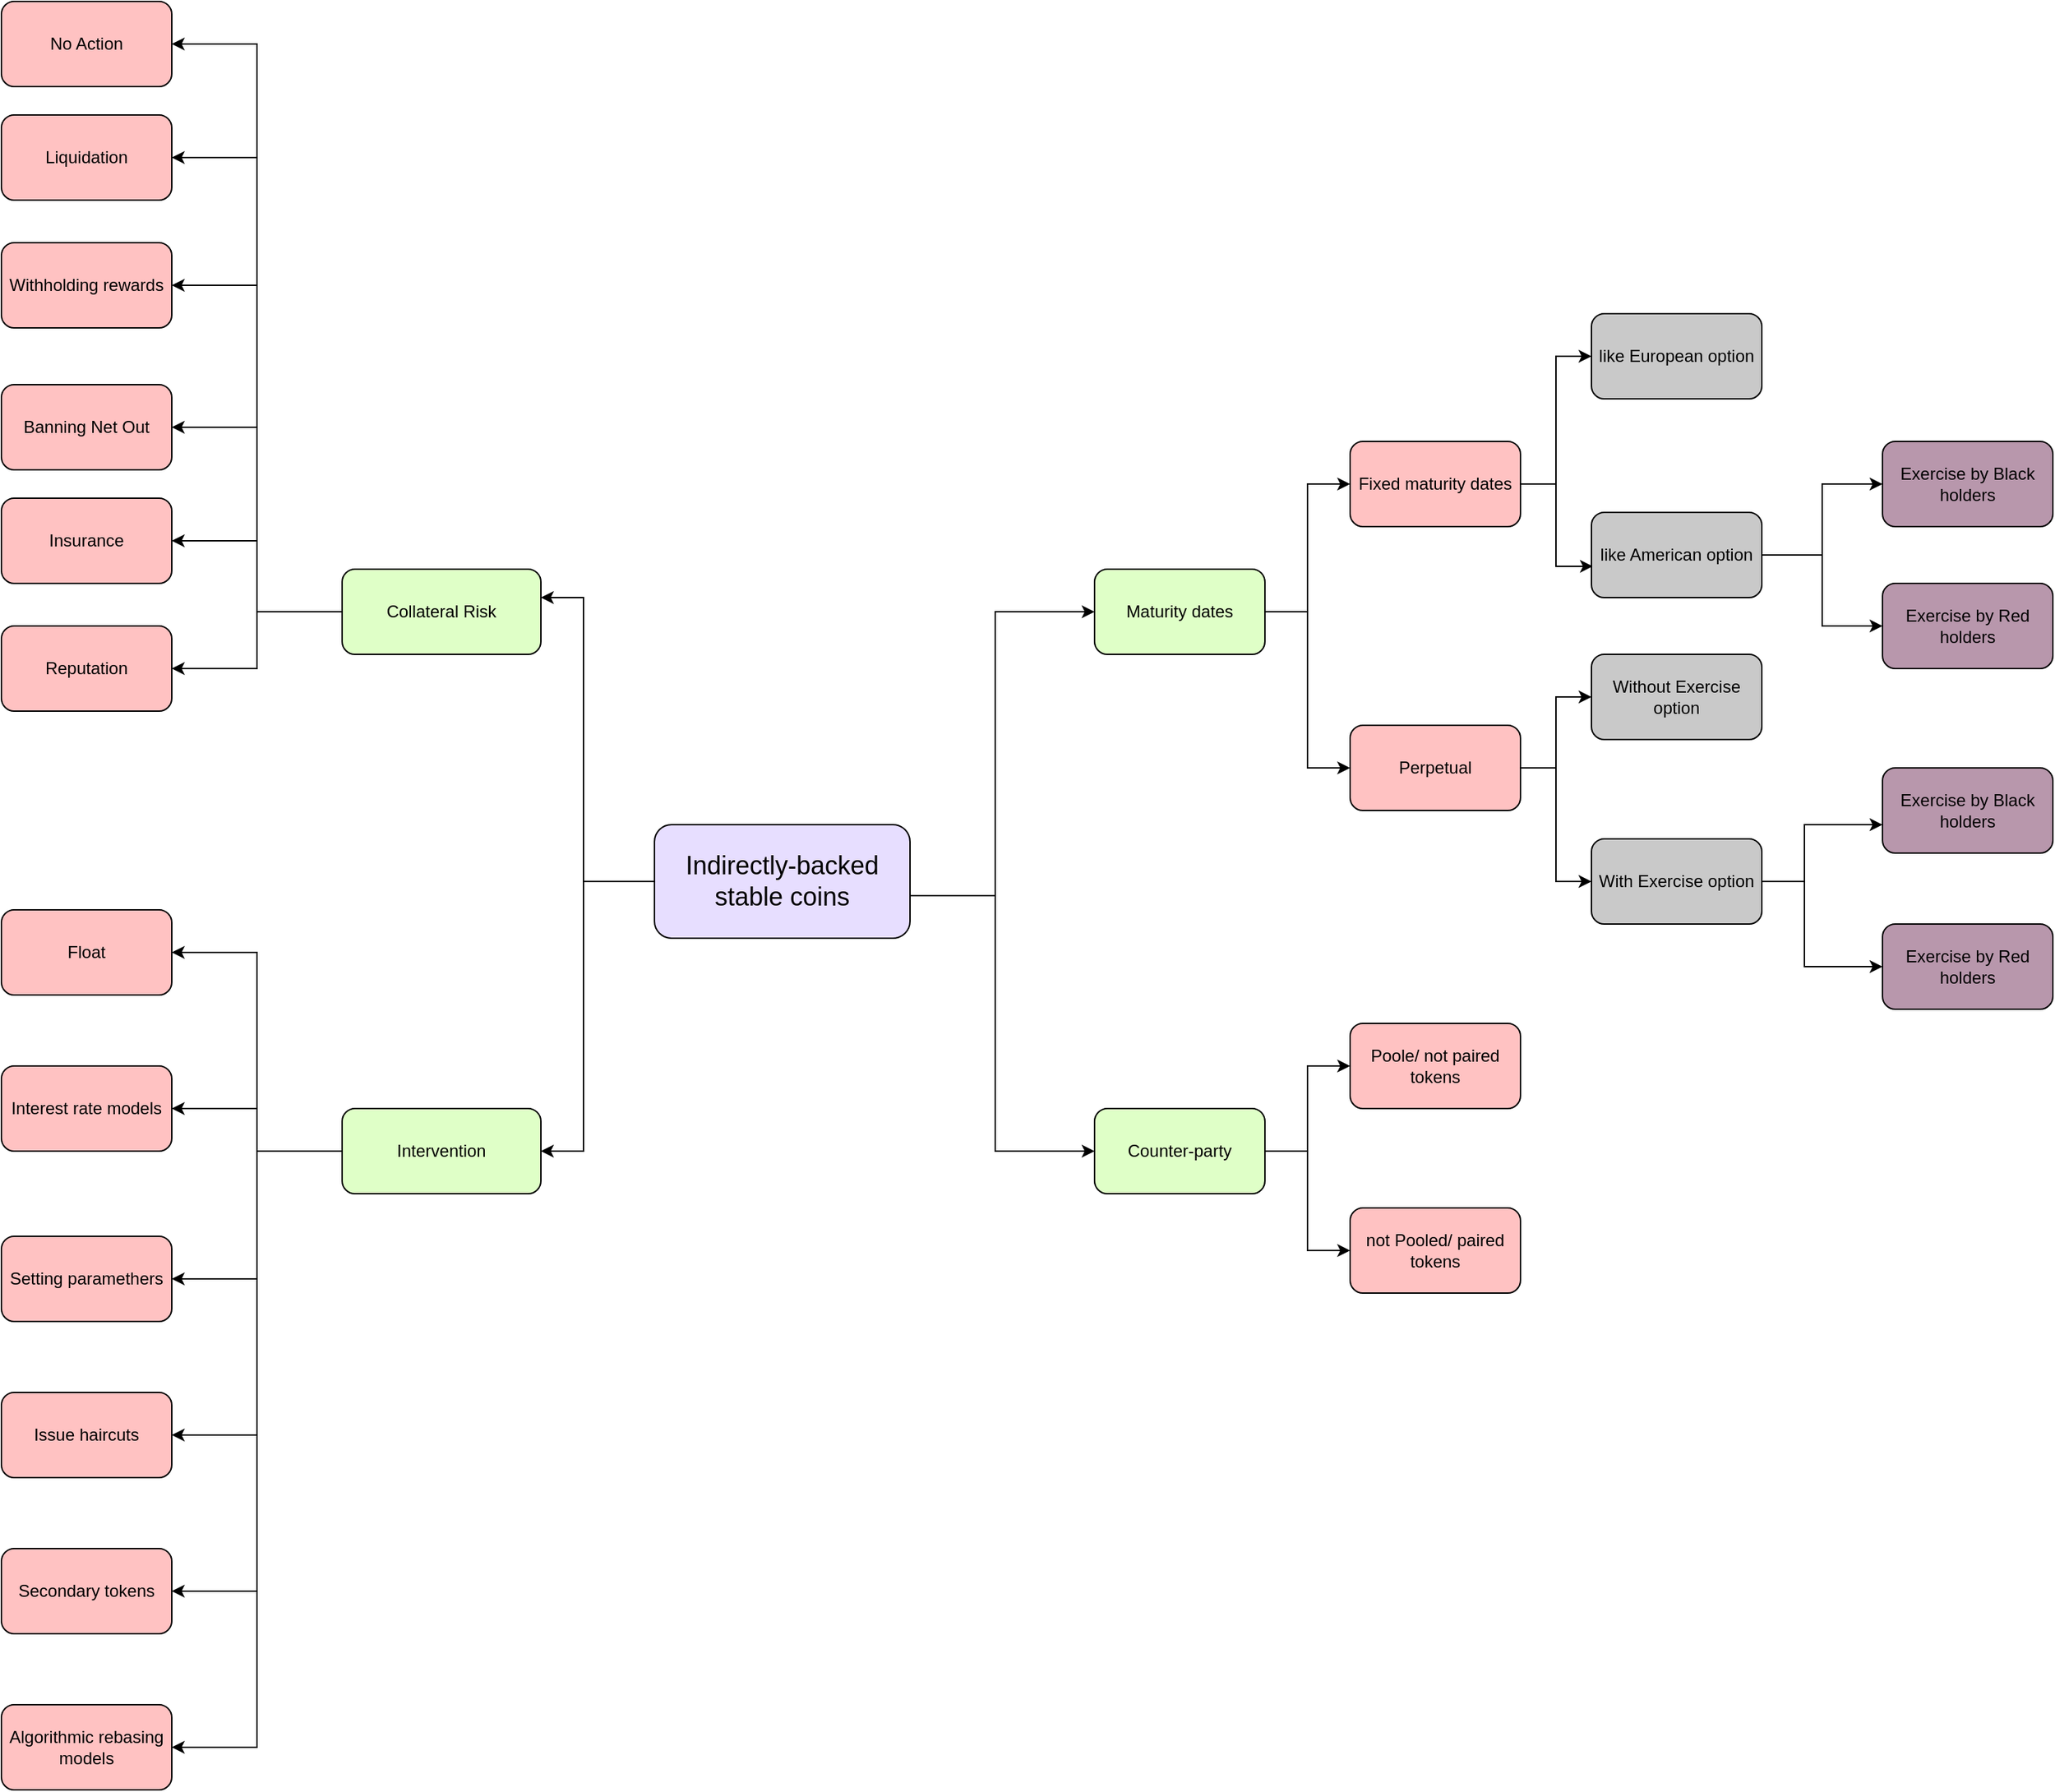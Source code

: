 <mxfile version="13.6.5" type="github">
  <diagram id="2uQqoEkiqC2BgaODXjGB" name="Page-1">
    <mxGraphModel dx="2726" dy="2013" grid="1" gridSize="10" guides="1" tooltips="1" connect="1" arrows="1" fold="1" page="1" pageScale="1" pageWidth="850" pageHeight="1100" math="0" shadow="0">
      <root>
        <mxCell id="0" />
        <mxCell id="1" parent="0" />
        <mxCell id="sYWOo44r3JNA4WwwBi4--15" style="edgeStyle=orthogonalEdgeStyle;rounded=0;orthogonalLoop=1;jettySize=auto;html=1;exitX=1;exitY=0.5;exitDx=0;exitDy=0;entryX=0;entryY=0.5;entryDx=0;entryDy=0;" edge="1" parent="1" source="sYWOo44r3JNA4WwwBi4--1" target="sYWOo44r3JNA4WwwBi4--4">
          <mxGeometry relative="1" as="geometry">
            <Array as="points">
              <mxPoint x="590" y="430" />
              <mxPoint x="650" y="430" />
              <mxPoint x="650" y="610" />
            </Array>
          </mxGeometry>
        </mxCell>
        <mxCell id="sYWOo44r3JNA4WwwBi4--21" style="edgeStyle=orthogonalEdgeStyle;rounded=0;orthogonalLoop=1;jettySize=auto;html=1;exitX=0;exitY=0.5;exitDx=0;exitDy=0;" edge="1" parent="1" source="sYWOo44r3JNA4WwwBi4--1" target="sYWOo44r3JNA4WwwBi4--3">
          <mxGeometry relative="1" as="geometry">
            <Array as="points">
              <mxPoint x="360" y="420" />
              <mxPoint x="360" y="220" />
            </Array>
          </mxGeometry>
        </mxCell>
        <mxCell id="sYWOo44r3JNA4WwwBi4--48" style="edgeStyle=orthogonalEdgeStyle;rounded=0;orthogonalLoop=1;jettySize=auto;html=1;entryX=0;entryY=0.5;entryDx=0;entryDy=0;" edge="1" parent="1" source="sYWOo44r3JNA4WwwBi4--1" target="sYWOo44r3JNA4WwwBi4--2">
          <mxGeometry relative="1" as="geometry">
            <Array as="points">
              <mxPoint x="650" y="430" />
            </Array>
          </mxGeometry>
        </mxCell>
        <mxCell id="sYWOo44r3JNA4WwwBi4--55" style="edgeStyle=orthogonalEdgeStyle;rounded=0;orthogonalLoop=1;jettySize=auto;html=1;entryX=1;entryY=0.5;entryDx=0;entryDy=0;" edge="1" parent="1" source="sYWOo44r3JNA4WwwBi4--1" target="sYWOo44r3JNA4WwwBi4--54">
          <mxGeometry relative="1" as="geometry">
            <Array as="points">
              <mxPoint x="360" y="420" />
              <mxPoint x="360" y="610" />
            </Array>
          </mxGeometry>
        </mxCell>
        <mxCell id="sYWOo44r3JNA4WwwBi4--1" value="&lt;div&gt;&lt;font style=&quot;font-size: 10px&quot;&gt;&lt;font style=&quot;font-size: 18px&quot;&gt;Indirectly-backed stable coins&lt;/font&gt;&lt;/font&gt;&lt;/div&gt;" style="rounded=1;whiteSpace=wrap;html=1;fillColor=#E7DEFF;" vertex="1" parent="1">
          <mxGeometry x="410" y="380" width="180" height="80" as="geometry" />
        </mxCell>
        <mxCell id="sYWOo44r3JNA4WwwBi4--8" style="edgeStyle=orthogonalEdgeStyle;rounded=0;orthogonalLoop=1;jettySize=auto;html=1;exitX=1;exitY=0.5;exitDx=0;exitDy=0;entryX=0;entryY=0.5;entryDx=0;entryDy=0;" edge="1" parent="1" source="sYWOo44r3JNA4WwwBi4--2" target="sYWOo44r3JNA4WwwBi4--6">
          <mxGeometry relative="1" as="geometry" />
        </mxCell>
        <mxCell id="sYWOo44r3JNA4WwwBi4--9" style="edgeStyle=orthogonalEdgeStyle;rounded=0;orthogonalLoop=1;jettySize=auto;html=1;entryX=0;entryY=0.5;entryDx=0;entryDy=0;" edge="1" parent="1" source="sYWOo44r3JNA4WwwBi4--2" target="sYWOo44r3JNA4WwwBi4--7">
          <mxGeometry relative="1" as="geometry" />
        </mxCell>
        <mxCell id="sYWOo44r3JNA4WwwBi4--2" value="Maturity dates" style="rounded=1;whiteSpace=wrap;html=1;fillColor=#DFFFC7;" vertex="1" parent="1">
          <mxGeometry x="720" y="200" width="120" height="60" as="geometry" />
        </mxCell>
        <mxCell id="sYWOo44r3JNA4WwwBi4--28" style="edgeStyle=orthogonalEdgeStyle;rounded=0;orthogonalLoop=1;jettySize=auto;html=1;entryX=1;entryY=0.5;entryDx=0;entryDy=0;" edge="1" parent="1" source="sYWOo44r3JNA4WwwBi4--3" target="sYWOo44r3JNA4WwwBi4--23">
          <mxGeometry relative="1" as="geometry" />
        </mxCell>
        <mxCell id="sYWOo44r3JNA4WwwBi4--29" style="edgeStyle=orthogonalEdgeStyle;rounded=0;orthogonalLoop=1;jettySize=auto;html=1;entryX=1;entryY=0.5;entryDx=0;entryDy=0;" edge="1" parent="1" source="sYWOo44r3JNA4WwwBi4--3" target="sYWOo44r3JNA4WwwBi4--24">
          <mxGeometry relative="1" as="geometry" />
        </mxCell>
        <mxCell id="sYWOo44r3JNA4WwwBi4--31" style="edgeStyle=orthogonalEdgeStyle;rounded=0;orthogonalLoop=1;jettySize=auto;html=1;entryX=1;entryY=0.5;entryDx=0;entryDy=0;" edge="1" parent="1" source="sYWOo44r3JNA4WwwBi4--3" target="sYWOo44r3JNA4WwwBi4--27">
          <mxGeometry relative="1" as="geometry" />
        </mxCell>
        <mxCell id="sYWOo44r3JNA4WwwBi4--32" style="edgeStyle=orthogonalEdgeStyle;rounded=0;orthogonalLoop=1;jettySize=auto;html=1;entryX=1;entryY=0.5;entryDx=0;entryDy=0;" edge="1" parent="1" source="sYWOo44r3JNA4WwwBi4--3" target="sYWOo44r3JNA4WwwBi4--26">
          <mxGeometry relative="1" as="geometry" />
        </mxCell>
        <mxCell id="sYWOo44r3JNA4WwwBi4--43" style="edgeStyle=orthogonalEdgeStyle;rounded=0;orthogonalLoop=1;jettySize=auto;html=1;entryX=1;entryY=0.5;entryDx=0;entryDy=0;" edge="1" parent="1" source="sYWOo44r3JNA4WwwBi4--3" target="sYWOo44r3JNA4WwwBi4--42">
          <mxGeometry relative="1" as="geometry" />
        </mxCell>
        <mxCell id="sYWOo44r3JNA4WwwBi4--53" style="edgeStyle=orthogonalEdgeStyle;rounded=0;orthogonalLoop=1;jettySize=auto;html=1;exitX=0;exitY=0.5;exitDx=0;exitDy=0;entryX=1;entryY=0.5;entryDx=0;entryDy=0;" edge="1" parent="1" source="sYWOo44r3JNA4WwwBi4--3" target="sYWOo44r3JNA4WwwBi4--25">
          <mxGeometry relative="1" as="geometry" />
        </mxCell>
        <mxCell id="sYWOo44r3JNA4WwwBi4--3" value="Collateral Risk" style="rounded=1;whiteSpace=wrap;html=1;fillColor=#DFFFC7;" vertex="1" parent="1">
          <mxGeometry x="190" y="200" width="140" height="60" as="geometry" />
        </mxCell>
        <mxCell id="sYWOo44r3JNA4WwwBi4--18" style="edgeStyle=orthogonalEdgeStyle;rounded=0;orthogonalLoop=1;jettySize=auto;html=1;exitX=1;exitY=0.5;exitDx=0;exitDy=0;entryX=0;entryY=0.5;entryDx=0;entryDy=0;" edge="1" parent="1" source="sYWOo44r3JNA4WwwBi4--4" target="sYWOo44r3JNA4WwwBi4--16">
          <mxGeometry relative="1" as="geometry" />
        </mxCell>
        <mxCell id="sYWOo44r3JNA4WwwBi4--19" style="edgeStyle=orthogonalEdgeStyle;rounded=0;orthogonalLoop=1;jettySize=auto;html=1;entryX=0;entryY=0.5;entryDx=0;entryDy=0;" edge="1" parent="1" source="sYWOo44r3JNA4WwwBi4--4" target="sYWOo44r3JNA4WwwBi4--17">
          <mxGeometry relative="1" as="geometry" />
        </mxCell>
        <mxCell id="sYWOo44r3JNA4WwwBi4--4" value="Counter-party " style="rounded=1;whiteSpace=wrap;html=1;fillColor=#DFFFC7;" vertex="1" parent="1">
          <mxGeometry x="720" y="580" width="120" height="60" as="geometry" />
        </mxCell>
        <mxCell id="sYWOo44r3JNA4WwwBi4--36" style="edgeStyle=orthogonalEdgeStyle;rounded=0;orthogonalLoop=1;jettySize=auto;html=1;" edge="1" parent="1" source="sYWOo44r3JNA4WwwBi4--6" target="sYWOo44r3JNA4WwwBi4--34">
          <mxGeometry relative="1" as="geometry" />
        </mxCell>
        <mxCell id="sYWOo44r3JNA4WwwBi4--37" style="edgeStyle=orthogonalEdgeStyle;rounded=0;orthogonalLoop=1;jettySize=auto;html=1;entryX=0;entryY=0.5;entryDx=0;entryDy=0;" edge="1" parent="1" source="sYWOo44r3JNA4WwwBi4--6" target="sYWOo44r3JNA4WwwBi4--35">
          <mxGeometry relative="1" as="geometry" />
        </mxCell>
        <mxCell id="sYWOo44r3JNA4WwwBi4--6" value="Perpetual " style="rounded=1;whiteSpace=wrap;html=1;fillColor=#FFC2C2;" vertex="1" parent="1">
          <mxGeometry x="900" y="310" width="120" height="60" as="geometry" />
        </mxCell>
        <mxCell id="sYWOo44r3JNA4WwwBi4--13" style="edgeStyle=orthogonalEdgeStyle;rounded=0;orthogonalLoop=1;jettySize=auto;html=1;exitX=1;exitY=0.5;exitDx=0;exitDy=0;entryX=0;entryY=0.5;entryDx=0;entryDy=0;" edge="1" parent="1" source="sYWOo44r3JNA4WwwBi4--7" target="sYWOo44r3JNA4WwwBi4--11">
          <mxGeometry relative="1" as="geometry" />
        </mxCell>
        <mxCell id="sYWOo44r3JNA4WwwBi4--33" style="edgeStyle=orthogonalEdgeStyle;rounded=0;orthogonalLoop=1;jettySize=auto;html=1;entryX=0.008;entryY=0.633;entryDx=0;entryDy=0;entryPerimeter=0;" edge="1" parent="1" source="sYWOo44r3JNA4WwwBi4--7" target="sYWOo44r3JNA4WwwBi4--12">
          <mxGeometry relative="1" as="geometry" />
        </mxCell>
        <mxCell id="sYWOo44r3JNA4WwwBi4--7" value="Fixed maturity dates" style="rounded=1;whiteSpace=wrap;html=1;fillColor=#FFC2C2;" vertex="1" parent="1">
          <mxGeometry x="900" y="110" width="120" height="60" as="geometry" />
        </mxCell>
        <mxCell id="sYWOo44r3JNA4WwwBi4--11" value="like European option" style="rounded=1;whiteSpace=wrap;html=1;fillColor=#C9C9C9;" vertex="1" parent="1">
          <mxGeometry x="1070" y="20" width="120" height="60" as="geometry" />
        </mxCell>
        <mxCell id="sYWOo44r3JNA4WwwBi4--40" style="edgeStyle=orthogonalEdgeStyle;rounded=0;orthogonalLoop=1;jettySize=auto;html=1;exitX=1;exitY=0.5;exitDx=0;exitDy=0;entryX=0;entryY=0.5;entryDx=0;entryDy=0;" edge="1" parent="1" source="sYWOo44r3JNA4WwwBi4--12" target="sYWOo44r3JNA4WwwBi4--38">
          <mxGeometry relative="1" as="geometry" />
        </mxCell>
        <mxCell id="sYWOo44r3JNA4WwwBi4--41" style="edgeStyle=orthogonalEdgeStyle;rounded=0;orthogonalLoop=1;jettySize=auto;html=1;" edge="1" parent="1" source="sYWOo44r3JNA4WwwBi4--12" target="sYWOo44r3JNA4WwwBi4--39">
          <mxGeometry relative="1" as="geometry" />
        </mxCell>
        <mxCell id="sYWOo44r3JNA4WwwBi4--12" value="&lt;div&gt;like American option &lt;/div&gt;" style="rounded=1;whiteSpace=wrap;html=1;fillColor=#C9C9C9;" vertex="1" parent="1">
          <mxGeometry x="1070" y="160" width="120" height="60" as="geometry" />
        </mxCell>
        <mxCell id="sYWOo44r3JNA4WwwBi4--16" value="&lt;div&gt;Poole/ not paired tokens&lt;/div&gt;" style="rounded=1;whiteSpace=wrap;html=1;fillColor=#FFC2C2;" vertex="1" parent="1">
          <mxGeometry x="900" y="520" width="120" height="60" as="geometry" />
        </mxCell>
        <mxCell id="sYWOo44r3JNA4WwwBi4--17" value="not Pooled/ paired tokens" style="rounded=1;whiteSpace=wrap;html=1;fillColor=#FFC2C2;" vertex="1" parent="1">
          <mxGeometry x="900" y="650" width="120" height="60" as="geometry" />
        </mxCell>
        <mxCell id="sYWOo44r3JNA4WwwBi4--23" value="Liquidation" style="rounded=1;whiteSpace=wrap;html=1;fillColor=#FFC2C2;" vertex="1" parent="1">
          <mxGeometry x="-50" y="-120" width="120" height="60" as="geometry" />
        </mxCell>
        <mxCell id="sYWOo44r3JNA4WwwBi4--24" value="Withholding rewards" style="rounded=1;whiteSpace=wrap;html=1;fillColor=#FFC2C2;" vertex="1" parent="1">
          <mxGeometry x="-50" y="-30" width="120" height="60" as="geometry" />
        </mxCell>
        <mxCell id="sYWOo44r3JNA4WwwBi4--25" value="Banning Net Out" style="rounded=1;whiteSpace=wrap;html=1;fillColor=#FFC2C2;" vertex="1" parent="1">
          <mxGeometry x="-50" y="70" width="120" height="60" as="geometry" />
        </mxCell>
        <mxCell id="sYWOo44r3JNA4WwwBi4--26" value="Reputation" style="rounded=1;whiteSpace=wrap;html=1;fillColor=#FFC2C2;" vertex="1" parent="1">
          <mxGeometry x="-50" y="240" width="120" height="60" as="geometry" />
        </mxCell>
        <mxCell id="sYWOo44r3JNA4WwwBi4--27" value="Insurance" style="rounded=1;whiteSpace=wrap;html=1;fillColor=#FFC2C2;" vertex="1" parent="1">
          <mxGeometry x="-50" y="150" width="120" height="60" as="geometry" />
        </mxCell>
        <mxCell id="sYWOo44r3JNA4WwwBi4--34" value="Without Exercise option " style="rounded=1;whiteSpace=wrap;html=1;fillColor=#C9C9C9;" vertex="1" parent="1">
          <mxGeometry x="1070" y="260" width="120" height="60" as="geometry" />
        </mxCell>
        <mxCell id="sYWOo44r3JNA4WwwBi4--46" style="edgeStyle=orthogonalEdgeStyle;rounded=0;orthogonalLoop=1;jettySize=auto;html=1;" edge="1" parent="1" source="sYWOo44r3JNA4WwwBi4--35" target="sYWOo44r3JNA4WwwBi4--44">
          <mxGeometry relative="1" as="geometry">
            <Array as="points">
              <mxPoint x="1220" y="420" />
              <mxPoint x="1220" y="380" />
            </Array>
          </mxGeometry>
        </mxCell>
        <mxCell id="sYWOo44r3JNA4WwwBi4--47" style="edgeStyle=orthogonalEdgeStyle;rounded=0;orthogonalLoop=1;jettySize=auto;html=1;" edge="1" parent="1" source="sYWOo44r3JNA4WwwBi4--35" target="sYWOo44r3JNA4WwwBi4--45">
          <mxGeometry relative="1" as="geometry">
            <Array as="points">
              <mxPoint x="1220" y="420" />
              <mxPoint x="1220" y="480" />
            </Array>
          </mxGeometry>
        </mxCell>
        <mxCell id="sYWOo44r3JNA4WwwBi4--35" value="With Exercise option" style="rounded=1;whiteSpace=wrap;html=1;fillColor=#C9C9C9;" vertex="1" parent="1">
          <mxGeometry x="1070" y="390" width="120" height="60" as="geometry" />
        </mxCell>
        <mxCell id="sYWOo44r3JNA4WwwBi4--38" value="Exercise by Black holders " style="rounded=1;whiteSpace=wrap;html=1;fillColor=#B897AC;" vertex="1" parent="1">
          <mxGeometry x="1275" y="110" width="120" height="60" as="geometry" />
        </mxCell>
        <mxCell id="sYWOo44r3JNA4WwwBi4--39" value="Exercise by Red holders " style="rounded=1;whiteSpace=wrap;html=1;fillColor=#B897AC;" vertex="1" parent="1">
          <mxGeometry x="1275" y="210" width="120" height="60" as="geometry" />
        </mxCell>
        <mxCell id="sYWOo44r3JNA4WwwBi4--42" value="&lt;div&gt;No Action&lt;/div&gt;" style="rounded=1;whiteSpace=wrap;html=1;fillColor=#FFC2C2;" vertex="1" parent="1">
          <mxGeometry x="-50" y="-200" width="120" height="60" as="geometry" />
        </mxCell>
        <mxCell id="sYWOo44r3JNA4WwwBi4--44" value="Exercise by Black holders " style="rounded=1;whiteSpace=wrap;html=1;fillColor=#B897AC;" vertex="1" parent="1">
          <mxGeometry x="1275" y="340" width="120" height="60" as="geometry" />
        </mxCell>
        <mxCell id="sYWOo44r3JNA4WwwBi4--45" value="Exercise by Red holders " style="rounded=1;whiteSpace=wrap;html=1;fillColor=#B897AC;" vertex="1" parent="1">
          <mxGeometry x="1275" y="450" width="120" height="60" as="geometry" />
        </mxCell>
        <mxCell id="sYWOo44r3JNA4WwwBi4--50" style="edgeStyle=orthogonalEdgeStyle;rounded=0;orthogonalLoop=1;jettySize=auto;html=1;exitX=0.5;exitY=1;exitDx=0;exitDy=0;" edge="1" parent="1" source="sYWOo44r3JNA4WwwBi4--34" target="sYWOo44r3JNA4WwwBi4--34">
          <mxGeometry relative="1" as="geometry" />
        </mxCell>
        <mxCell id="sYWOo44r3JNA4WwwBi4--61" style="edgeStyle=orthogonalEdgeStyle;rounded=0;orthogonalLoop=1;jettySize=auto;html=1;entryX=1;entryY=0.5;entryDx=0;entryDy=0;" edge="1" parent="1" source="sYWOo44r3JNA4WwwBi4--54" target="sYWOo44r3JNA4WwwBi4--56">
          <mxGeometry relative="1" as="geometry" />
        </mxCell>
        <mxCell id="sYWOo44r3JNA4WwwBi4--62" style="edgeStyle=orthogonalEdgeStyle;rounded=0;orthogonalLoop=1;jettySize=auto;html=1;entryX=1;entryY=0.5;entryDx=0;entryDy=0;" edge="1" parent="1" source="sYWOo44r3JNA4WwwBi4--54" target="sYWOo44r3JNA4WwwBi4--57">
          <mxGeometry relative="1" as="geometry" />
        </mxCell>
        <mxCell id="sYWOo44r3JNA4WwwBi4--63" style="edgeStyle=orthogonalEdgeStyle;rounded=0;orthogonalLoop=1;jettySize=auto;html=1;entryX=1;entryY=0.5;entryDx=0;entryDy=0;" edge="1" parent="1" source="sYWOo44r3JNA4WwwBi4--54" target="sYWOo44r3JNA4WwwBi4--58">
          <mxGeometry relative="1" as="geometry" />
        </mxCell>
        <mxCell id="sYWOo44r3JNA4WwwBi4--64" style="edgeStyle=orthogonalEdgeStyle;rounded=0;orthogonalLoop=1;jettySize=auto;html=1;entryX=1;entryY=0.5;entryDx=0;entryDy=0;" edge="1" parent="1" source="sYWOo44r3JNA4WwwBi4--54" target="sYWOo44r3JNA4WwwBi4--59">
          <mxGeometry relative="1" as="geometry" />
        </mxCell>
        <mxCell id="sYWOo44r3JNA4WwwBi4--65" style="edgeStyle=orthogonalEdgeStyle;rounded=0;orthogonalLoop=1;jettySize=auto;html=1;entryX=1;entryY=0.5;entryDx=0;entryDy=0;" edge="1" parent="1" source="sYWOo44r3JNA4WwwBi4--54" target="sYWOo44r3JNA4WwwBi4--60">
          <mxGeometry relative="1" as="geometry" />
        </mxCell>
        <mxCell id="sYWOo44r3JNA4WwwBi4--69" style="edgeStyle=orthogonalEdgeStyle;rounded=0;orthogonalLoop=1;jettySize=auto;html=1;entryX=1;entryY=0.5;entryDx=0;entryDy=0;" edge="1" parent="1" source="sYWOo44r3JNA4WwwBi4--54" target="sYWOo44r3JNA4WwwBi4--67">
          <mxGeometry relative="1" as="geometry" />
        </mxCell>
        <mxCell id="sYWOo44r3JNA4WwwBi4--54" value="Intervention" style="rounded=1;whiteSpace=wrap;html=1;fillColor=#DFFFC7;" vertex="1" parent="1">
          <mxGeometry x="190" y="580" width="140" height="60" as="geometry" />
        </mxCell>
        <mxCell id="sYWOo44r3JNA4WwwBi4--56" value="Float" style="rounded=1;whiteSpace=wrap;html=1;fillColor=#FFC2C2;" vertex="1" parent="1">
          <mxGeometry x="-50" y="440" width="120" height="60" as="geometry" />
        </mxCell>
        <mxCell id="sYWOo44r3JNA4WwwBi4--57" value="Interest rate models" style="rounded=1;whiteSpace=wrap;html=1;fillColor=#FFC2C2;" vertex="1" parent="1">
          <mxGeometry x="-50" y="550" width="120" height="60" as="geometry" />
        </mxCell>
        <mxCell id="sYWOo44r3JNA4WwwBi4--58" value="Setting paramethers" style="rounded=1;whiteSpace=wrap;html=1;fillColor=#FFC2C2;" vertex="1" parent="1">
          <mxGeometry x="-50" y="670" width="120" height="60" as="geometry" />
        </mxCell>
        <mxCell id="sYWOo44r3JNA4WwwBi4--59" value="Issue haircuts" style="rounded=1;whiteSpace=wrap;html=1;fillColor=#FFC2C2;" vertex="1" parent="1">
          <mxGeometry x="-50" y="780" width="120" height="60" as="geometry" />
        </mxCell>
        <mxCell id="sYWOo44r3JNA4WwwBi4--60" value="&lt;div&gt;Secondary tokens&lt;/div&gt;" style="rounded=1;whiteSpace=wrap;html=1;fillColor=#FFC2C2;" vertex="1" parent="1">
          <mxGeometry x="-50" y="890" width="120" height="60" as="geometry" />
        </mxCell>
        <mxCell id="sYWOo44r3JNA4WwwBi4--67" value="Algorithmic rebasing models" style="rounded=1;whiteSpace=wrap;html=1;fillColor=#FFC2C2;" vertex="1" parent="1">
          <mxGeometry x="-50" y="1000" width="120" height="60" as="geometry" />
        </mxCell>
      </root>
    </mxGraphModel>
  </diagram>
</mxfile>
